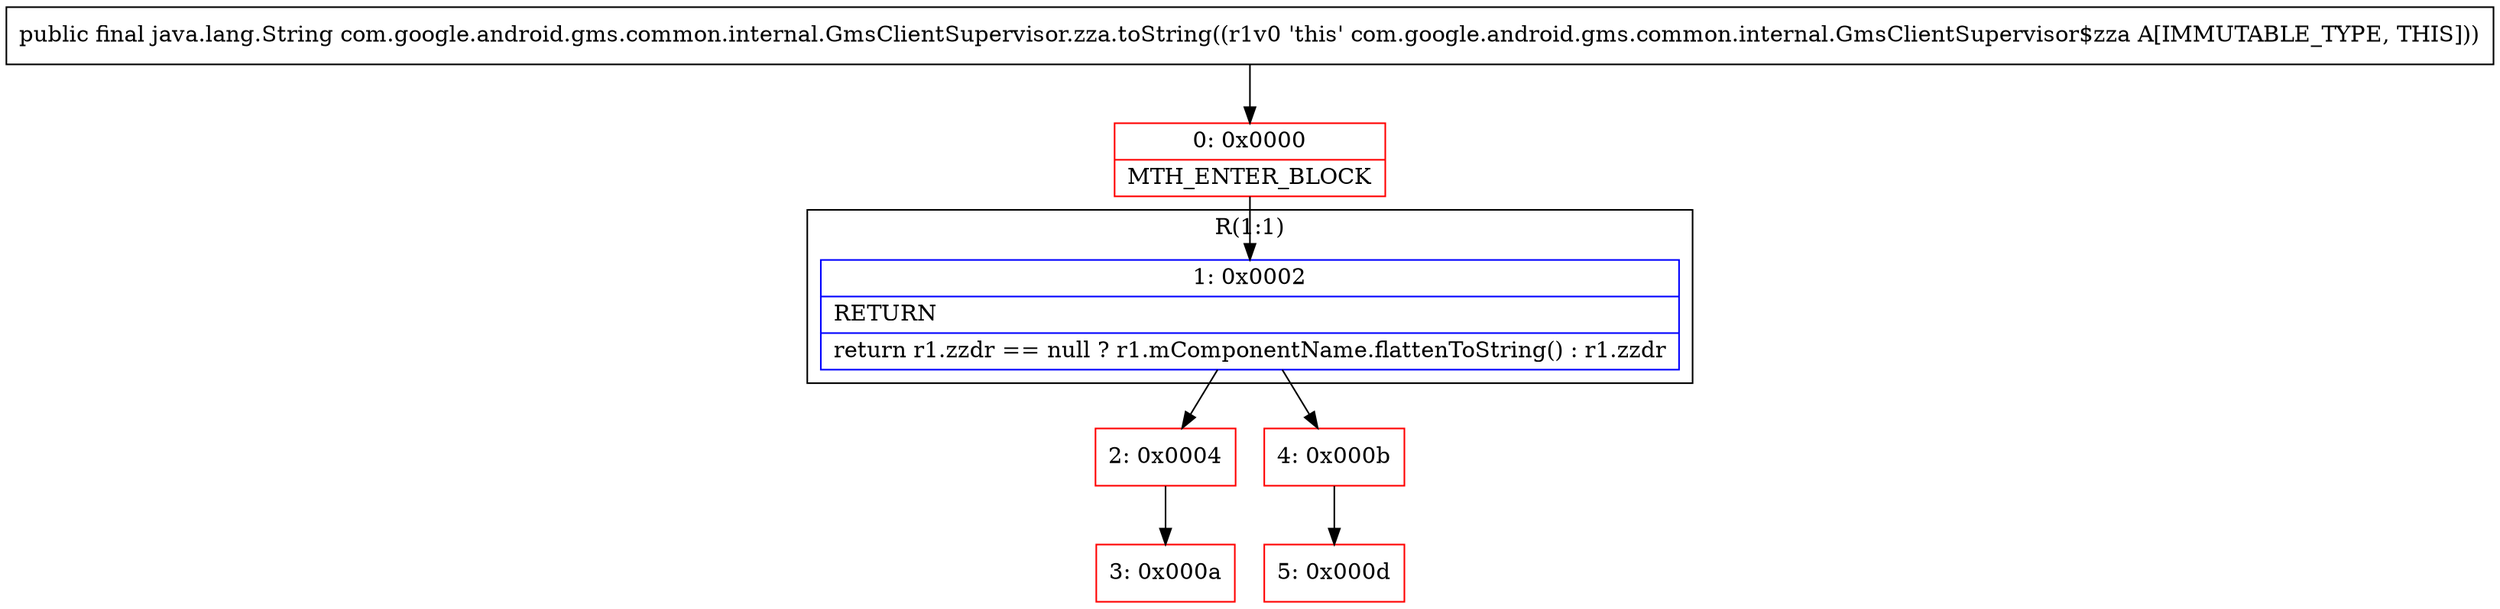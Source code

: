 digraph "CFG forcom.google.android.gms.common.internal.GmsClientSupervisor.zza.toString()Ljava\/lang\/String;" {
subgraph cluster_Region_839780223 {
label = "R(1:1)";
node [shape=record,color=blue];
Node_1 [shape=record,label="{1\:\ 0x0002|RETURN\l|return r1.zzdr == null ? r1.mComponentName.flattenToString() : r1.zzdr\l}"];
}
Node_0 [shape=record,color=red,label="{0\:\ 0x0000|MTH_ENTER_BLOCK\l}"];
Node_2 [shape=record,color=red,label="{2\:\ 0x0004}"];
Node_3 [shape=record,color=red,label="{3\:\ 0x000a}"];
Node_4 [shape=record,color=red,label="{4\:\ 0x000b}"];
Node_5 [shape=record,color=red,label="{5\:\ 0x000d}"];
MethodNode[shape=record,label="{public final java.lang.String com.google.android.gms.common.internal.GmsClientSupervisor.zza.toString((r1v0 'this' com.google.android.gms.common.internal.GmsClientSupervisor$zza A[IMMUTABLE_TYPE, THIS])) }"];
MethodNode -> Node_0;
Node_1 -> Node_2;
Node_1 -> Node_4;
Node_0 -> Node_1;
Node_2 -> Node_3;
Node_4 -> Node_5;
}

